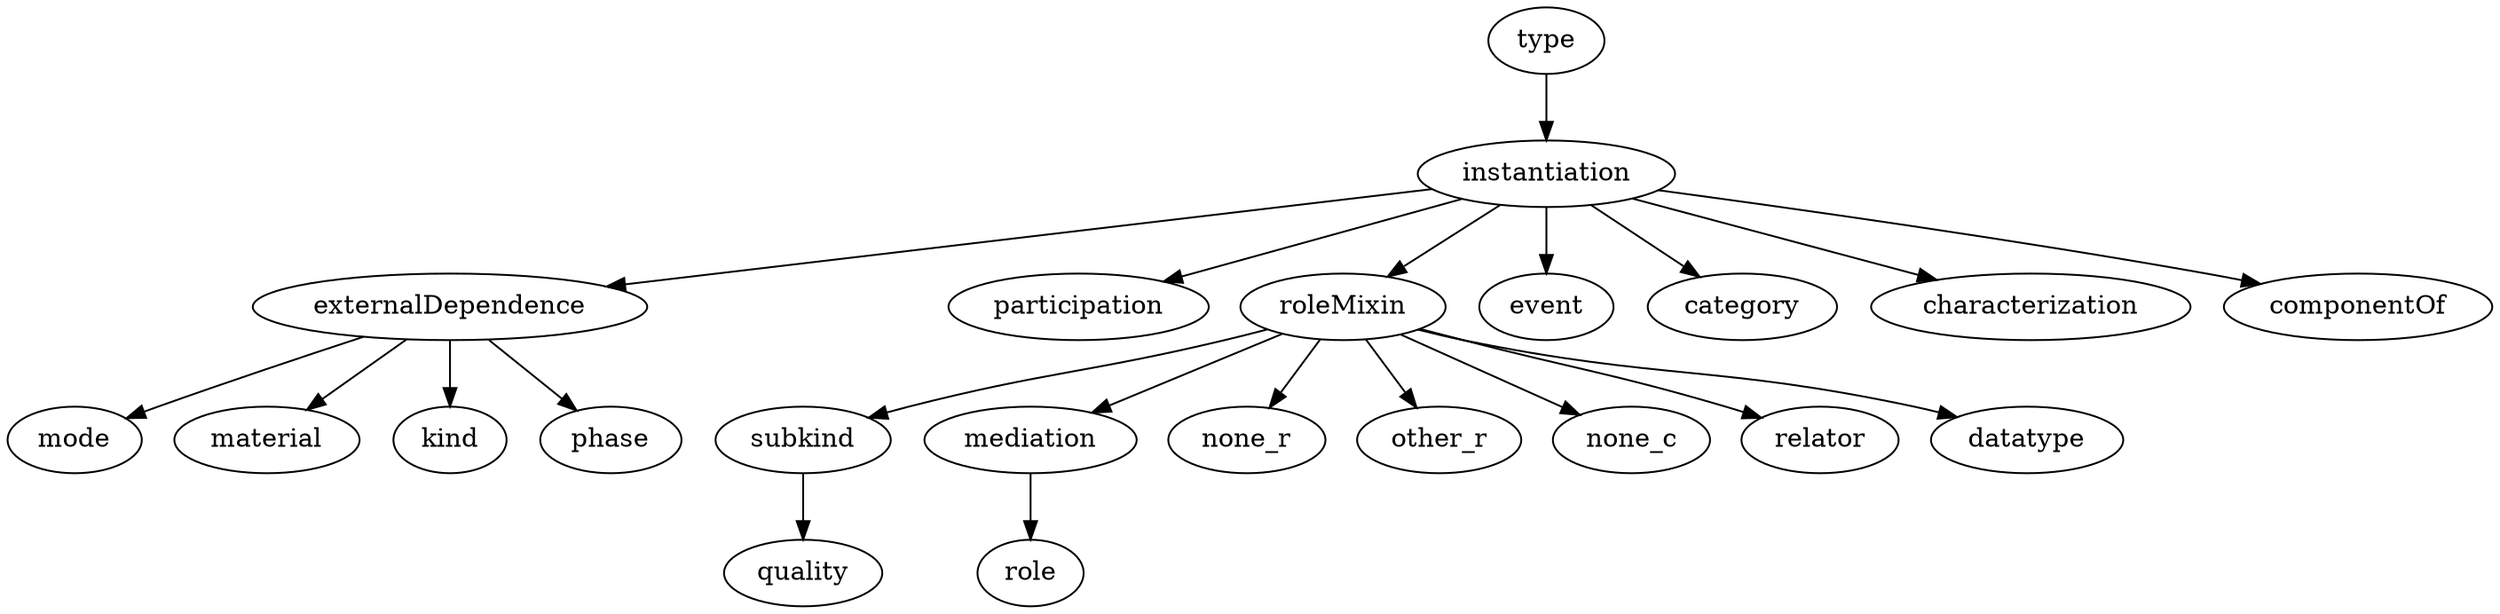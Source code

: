 strict digraph  {
type;
instantiation;
externalDependence;
participation;
roleMixin;
event;
category;
characterization;
componentOf;
mode;
material;
kind;
phase;
subkind;
mediation;
none_r;
other_r;
none_c;
relator;
datatype;
quality;
role;
type -> instantiation;
instantiation -> externalDependence;
instantiation -> participation;
instantiation -> roleMixin;
instantiation -> event;
instantiation -> category;
instantiation -> characterization;
instantiation -> componentOf;
externalDependence -> mode;
externalDependence -> material;
externalDependence -> kind;
externalDependence -> phase;
roleMixin -> subkind;
roleMixin -> mediation;
roleMixin -> none_r;
roleMixin -> other_r;
roleMixin -> none_c;
roleMixin -> relator;
roleMixin -> datatype;
subkind -> quality;
mediation -> role;
}
